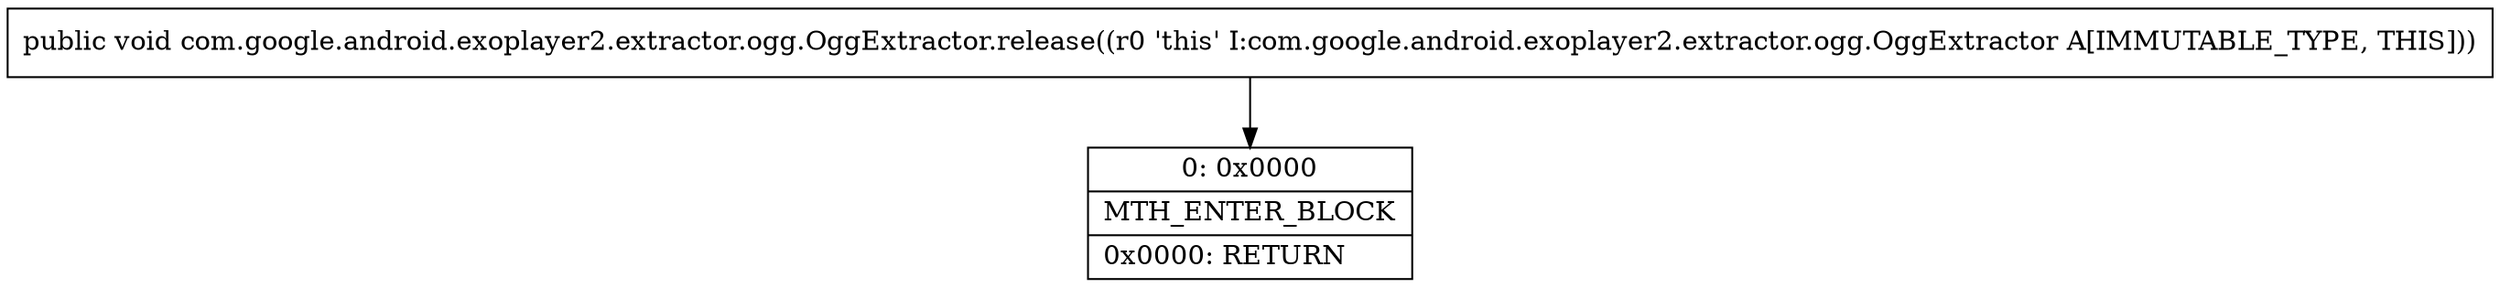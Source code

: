 digraph "CFG forcom.google.android.exoplayer2.extractor.ogg.OggExtractor.release()V" {
Node_0 [shape=record,label="{0\:\ 0x0000|MTH_ENTER_BLOCK\l|0x0000: RETURN   \l}"];
MethodNode[shape=record,label="{public void com.google.android.exoplayer2.extractor.ogg.OggExtractor.release((r0 'this' I:com.google.android.exoplayer2.extractor.ogg.OggExtractor A[IMMUTABLE_TYPE, THIS])) }"];
MethodNode -> Node_0;
}

